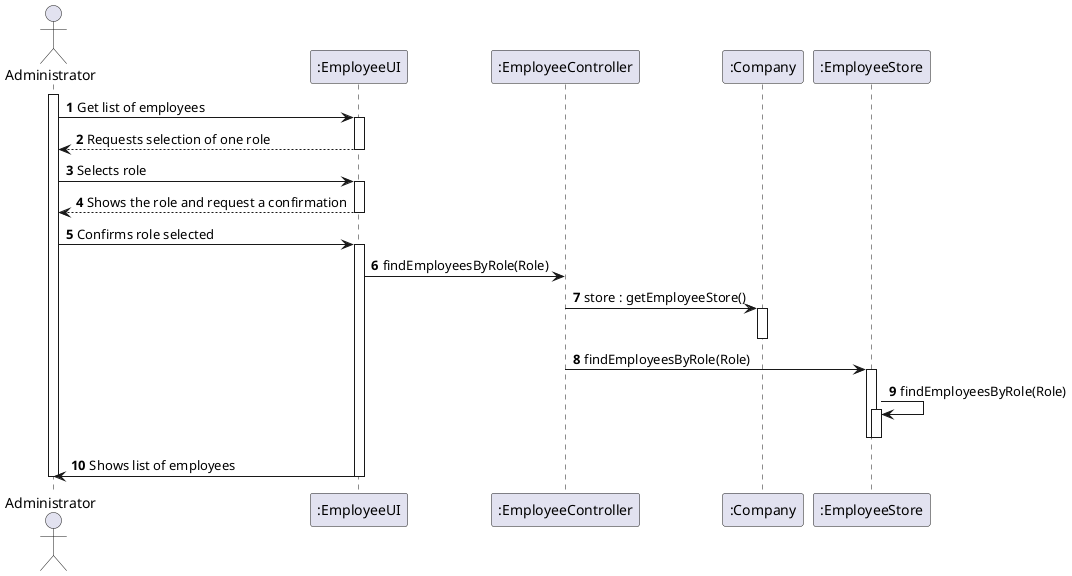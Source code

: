 @startuml
autonumber
'hide footbox
actor "Administrator" as ADM

participant ":EmployeeUI" as UI
participant ":EmployeeController" as CTRL
participant ":Company" as COMP
participant ":EmployeeStore" as STORE

activate ADM
"ADM" -> UI: Get list of employees

activate UI

"ADM" <-- UI: Requests selection of one role
deactivate UI

ADM -> UI :Selects role
activate UI
"ADM" <-- UI: Shows the role and request a confirmation
deactivate UI

ADM -> UI :Confirms role selected
activate UI
UI -> CTRL : findEmployeesByRole(Role)
CTRL -> COMP : store : getEmployeeStore()
activate COMP
deactivate COMP
CTRL -> STORE : findEmployeesByRole(Role)
activate STORE
STORE -> STORE : findEmployeesByRole(Role)
activate STORE
deactivate STORE
deactivate STORE
UI -> ADM : Shows list of employees
deactivate UI

deactivate ADM




@enduml